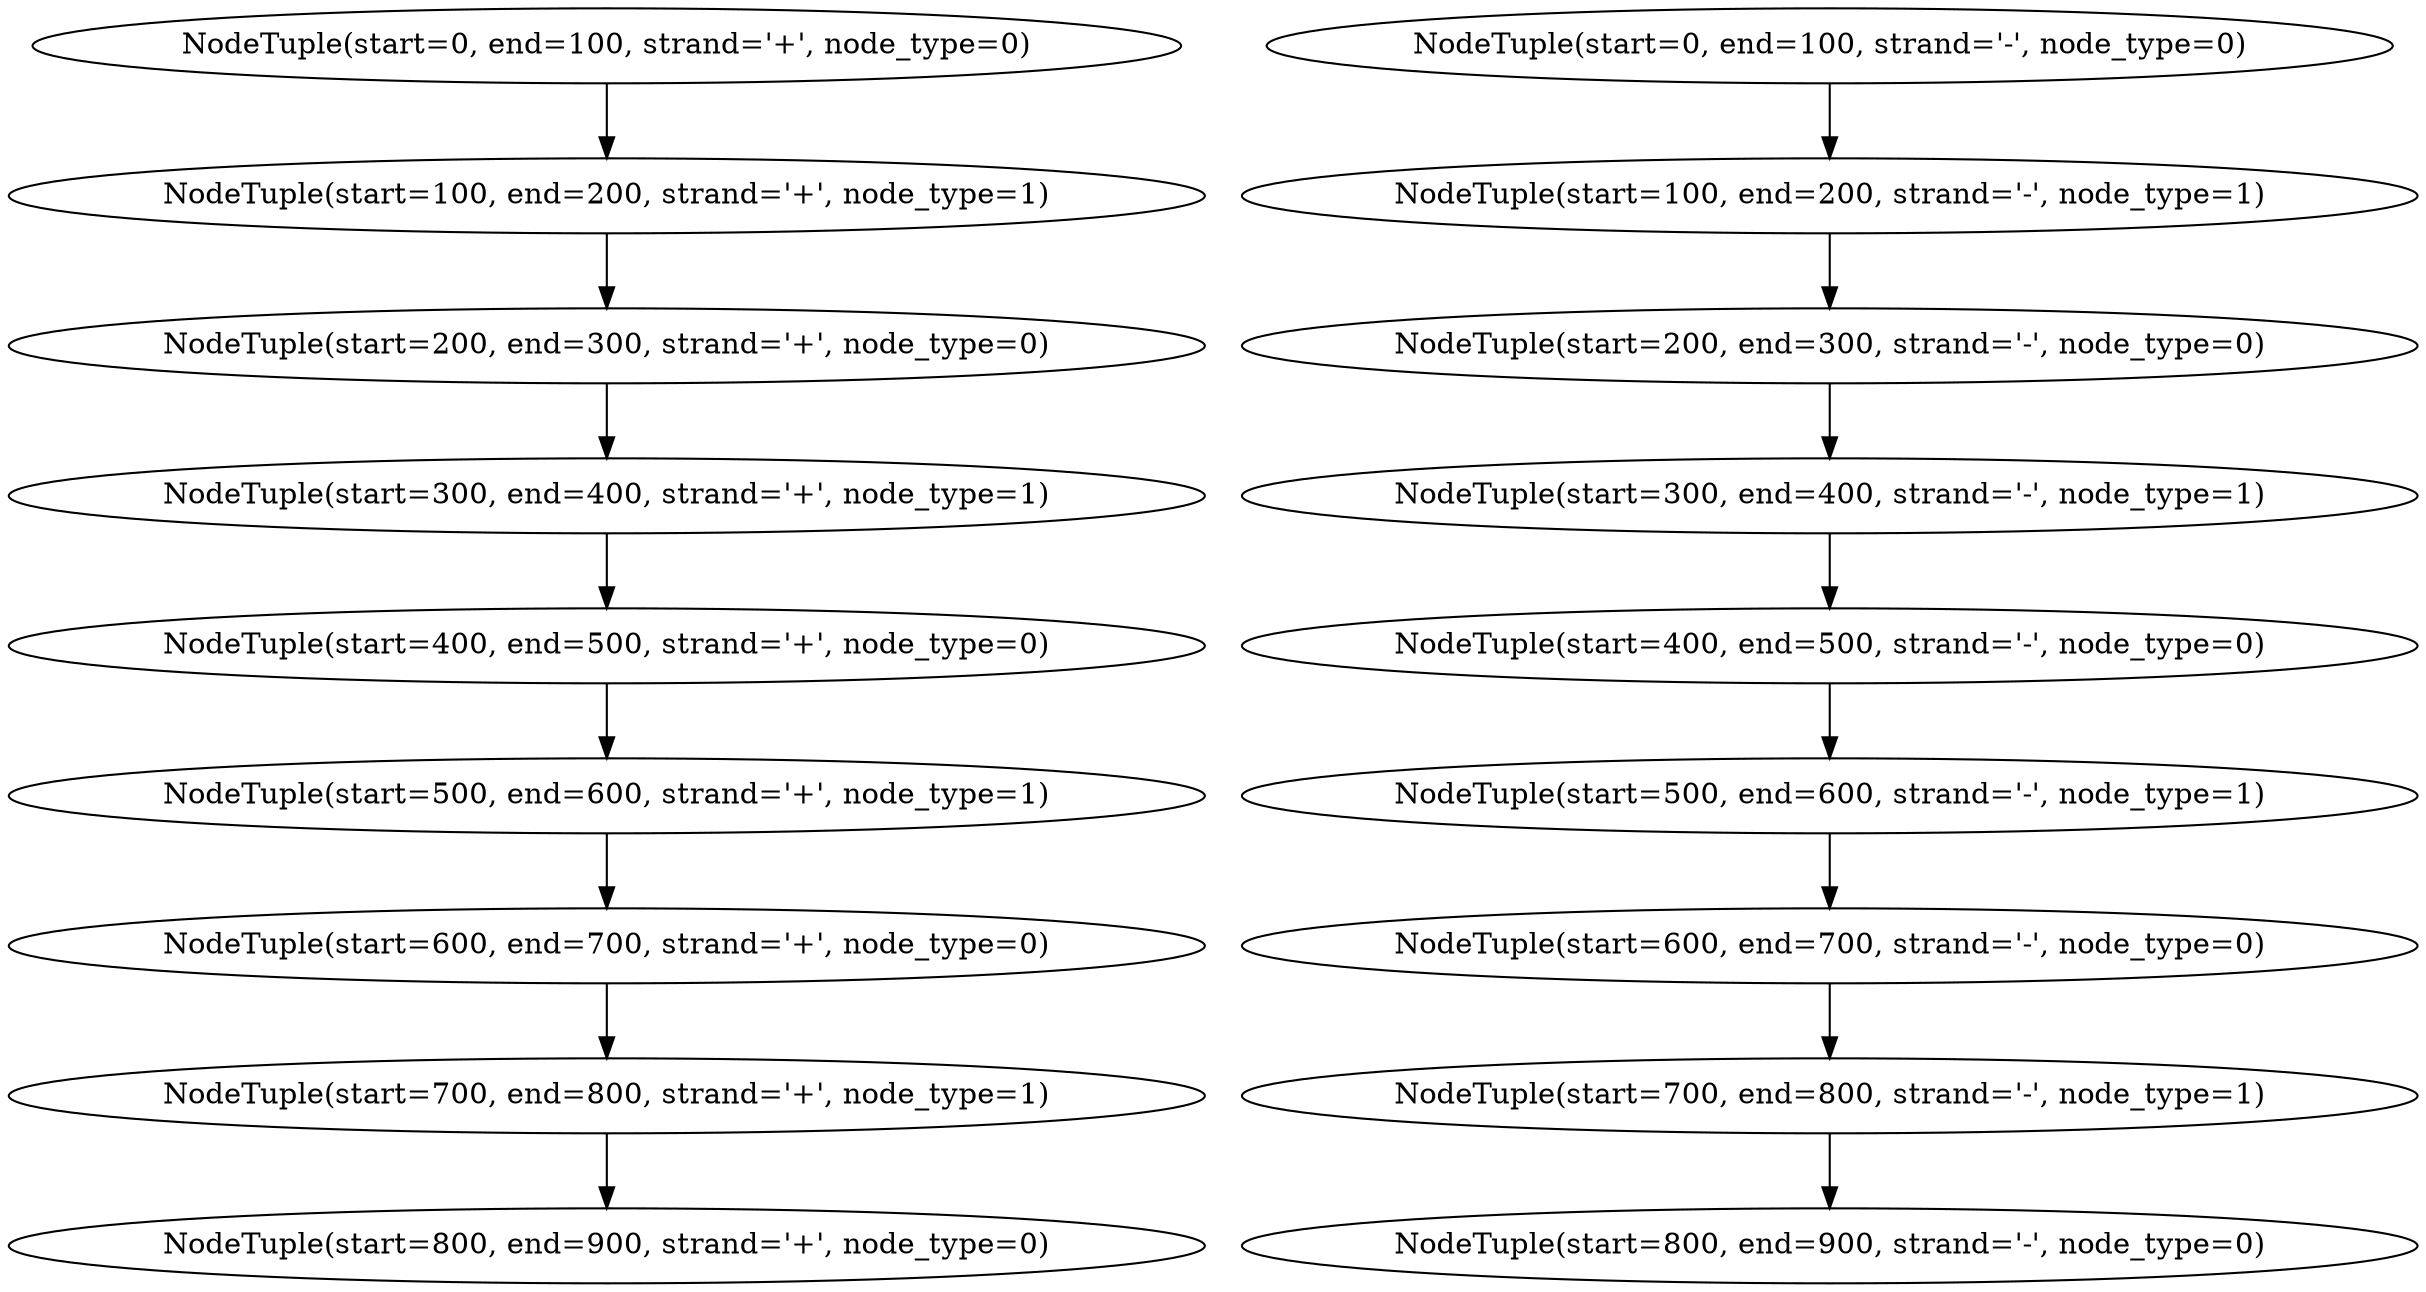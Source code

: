 strict digraph G {
"NodeTuple(start=700, end=800, strand='+', node_type=1)" [scores="[500.0]"];
"NodeTuple(start=100, end=200, strand='-', node_type=1)" [scores="[500.0]"];
"NodeTuple(start=800, end=900, strand='+', node_type=0)" [scores="[100.0]"];
"NodeTuple(start=500, end=600, strand='+', node_type=1)" [scores="[500.0]"];
"NodeTuple(start=400, end=500, strand='-', node_type=0)" [scores="[100.0]"];
"NodeTuple(start=700, end=800, strand='-', node_type=1)" [scores="[500.0]"];
"NodeTuple(start=200, end=300, strand='-', node_type=0)" [scores="[100.0]"];
"NodeTuple(start=200, end=300, strand='+', node_type=0)" [scores="[100.0]"];
"NodeTuple(start=800, end=900, strand='-', node_type=0)" [scores="[100.0]"];
"NodeTuple(start=0, end=100, strand='+', node_type=0)" [scores="[100.0]"];
"NodeTuple(start=500, end=600, strand='-', node_type=1)" [scores="[500.0]"];
"NodeTuple(start=300, end=400, strand='-', node_type=1)" [scores="[500.0]"];
"NodeTuple(start=300, end=400, strand='+', node_type=1)" [scores="[500.0]"];
"NodeTuple(start=600, end=700, strand='-', node_type=0)" [scores="[100.0]"];
"NodeTuple(start=100, end=200, strand='+', node_type=1)" [scores="[500.0]"];
"NodeTuple(start=0, end=100, strand='-', node_type=0)" [scores="[100.0]"];
"NodeTuple(start=600, end=700, strand='+', node_type=0)" [scores="[100.0]"];
"NodeTuple(start=400, end=500, strand='+', node_type=0)" [scores="[100.0]"];
"NodeTuple(start=700, end=800, strand='+', node_type=1)" -> "NodeTuple(start=800, end=900, strand='+', node_type=0)";
"NodeTuple(start=100, end=200, strand='-', node_type=1)" -> "NodeTuple(start=200, end=300, strand='-', node_type=0)";
"NodeTuple(start=500, end=600, strand='+', node_type=1)" -> "NodeTuple(start=600, end=700, strand='+', node_type=0)";
"NodeTuple(start=400, end=500, strand='-', node_type=0)" -> "NodeTuple(start=500, end=600, strand='-', node_type=1)";
"NodeTuple(start=700, end=800, strand='-', node_type=1)" -> "NodeTuple(start=800, end=900, strand='-', node_type=0)";
"NodeTuple(start=200, end=300, strand='-', node_type=0)" -> "NodeTuple(start=300, end=400, strand='-', node_type=1)";
"NodeTuple(start=200, end=300, strand='+', node_type=0)" -> "NodeTuple(start=300, end=400, strand='+', node_type=1)";
"NodeTuple(start=0, end=100, strand='+', node_type=0)" -> "NodeTuple(start=100, end=200, strand='+', node_type=1)";
"NodeTuple(start=500, end=600, strand='-', node_type=1)" -> "NodeTuple(start=600, end=700, strand='-', node_type=0)";
"NodeTuple(start=300, end=400, strand='-', node_type=1)" -> "NodeTuple(start=400, end=500, strand='-', node_type=0)";
"NodeTuple(start=300, end=400, strand='+', node_type=1)" -> "NodeTuple(start=400, end=500, strand='+', node_type=0)";
"NodeTuple(start=600, end=700, strand='-', node_type=0)" -> "NodeTuple(start=700, end=800, strand='-', node_type=1)";
"NodeTuple(start=100, end=200, strand='+', node_type=1)" -> "NodeTuple(start=200, end=300, strand='+', node_type=0)";
"NodeTuple(start=0, end=100, strand='-', node_type=0)" -> "NodeTuple(start=100, end=200, strand='-', node_type=1)";
"NodeTuple(start=600, end=700, strand='+', node_type=0)" -> "NodeTuple(start=700, end=800, strand='+', node_type=1)";
"NodeTuple(start=400, end=500, strand='+', node_type=0)" -> "NodeTuple(start=500, end=600, strand='+', node_type=1)";
}
